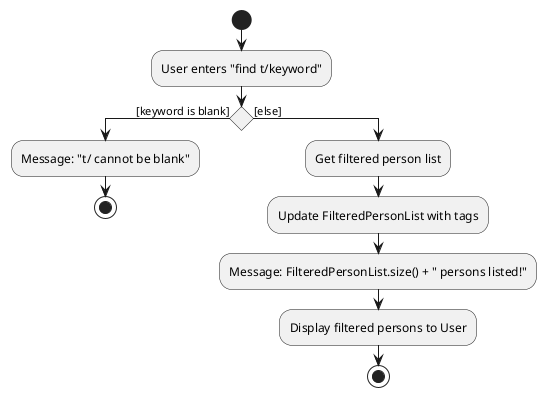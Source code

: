 @startuml
start

:User enters "find t/keyword";
if () then ([keyword is blank])
    :Message: "t/ cannot be blank";
    stop
else ([else])
    :Get filtered person list;

    :Update FilteredPersonList with tags;

    :Message: FilteredPersonList.size() + " persons listed!";

    :Display filtered persons to User;
    stop
@enduml
